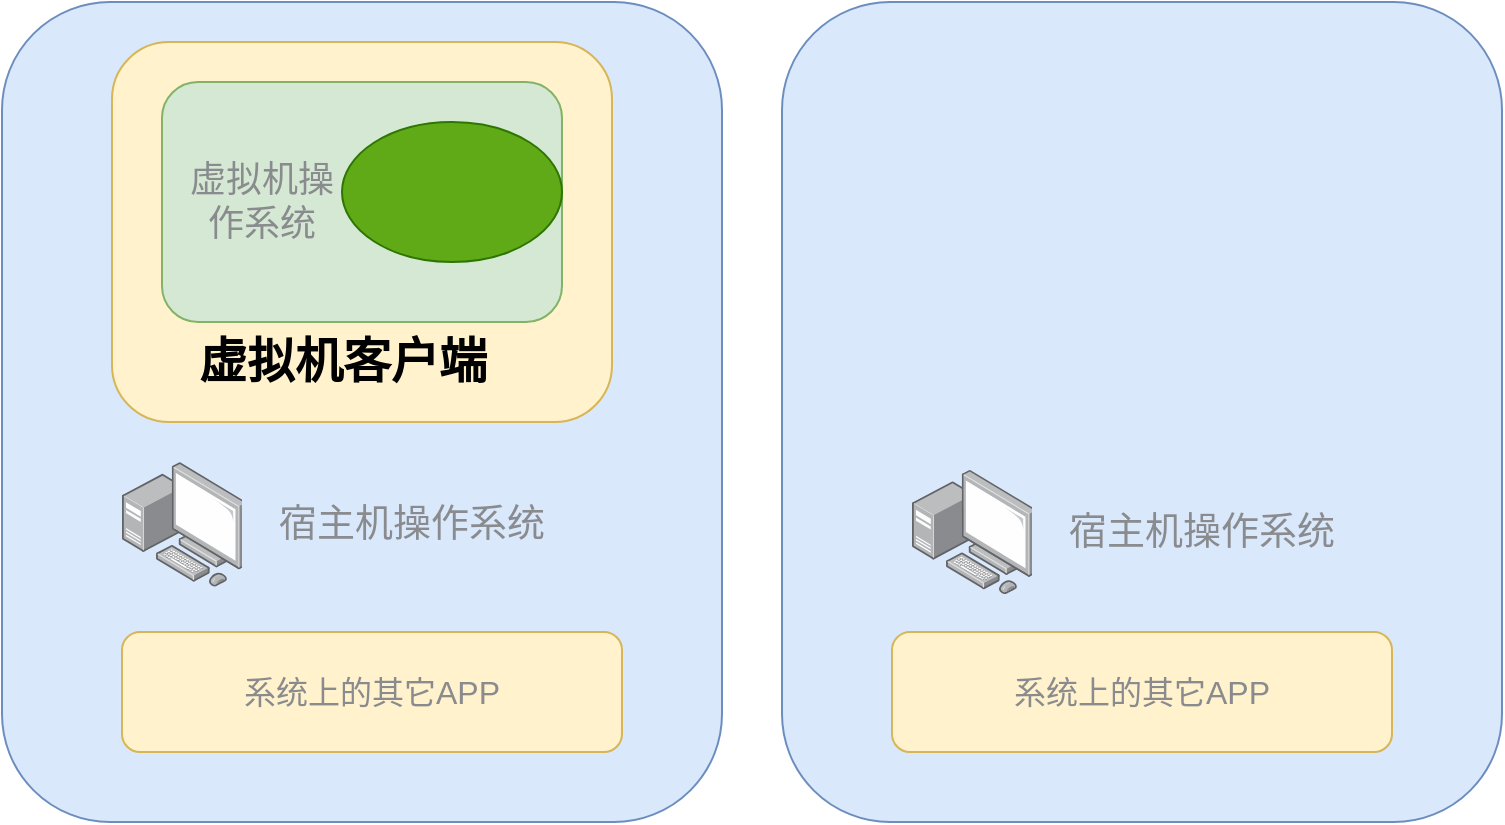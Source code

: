<mxfile version="21.7.5" type="github">
  <diagram name="第 1 页" id="nREvMdjBgM9rCSUrFJfu">
    <mxGraphModel dx="1434" dy="746" grid="1" gridSize="10" guides="1" tooltips="1" connect="1" arrows="1" fold="1" page="1" pageScale="1" pageWidth="827" pageHeight="1169" math="0" shadow="0">
      <root>
        <mxCell id="0" />
        <mxCell id="1" parent="0" />
        <mxCell id="KItG_9hQ2yVDLR2M0uA9-1" value="" style="rounded=1;whiteSpace=wrap;html=1;fillColor=#dae8fc;strokeColor=#6c8ebf;" vertex="1" parent="1">
          <mxGeometry x="40" y="210" width="360" height="410" as="geometry" />
        </mxCell>
        <mxCell id="KItG_9hQ2yVDLR2M0uA9-2" value="" style="rounded=1;whiteSpace=wrap;html=1;fillColor=#dae8fc;strokeColor=#6c8ebf;" vertex="1" parent="1">
          <mxGeometry x="430" y="210" width="360" height="410" as="geometry" />
        </mxCell>
        <mxCell id="KItG_9hQ2yVDLR2M0uA9-3" value="" style="image;points=[];aspect=fixed;html=1;align=center;shadow=0;dashed=0;image=img/lib/allied_telesis/computer_and_terminals/Personal_Computer_with_Server.svg;" vertex="1" parent="1">
          <mxGeometry x="100" y="440" width="62.4" height="62.4" as="geometry" />
        </mxCell>
        <mxCell id="KItG_9hQ2yVDLR2M0uA9-5" value="宿主机操作系统" style="rounded=0;whiteSpace=wrap;html=1;fillColor=#dae8fc;strokeColor=none;fontColor=#898b8e;labelBackgroundColor=none;fontSize=19;direction=south;" vertex="1" parent="1">
          <mxGeometry x="160" y="436.2" width="170" height="70" as="geometry" />
        </mxCell>
        <mxCell id="KItG_9hQ2yVDLR2M0uA9-6" value="" style="image;points=[];aspect=fixed;html=1;align=center;shadow=0;dashed=0;image=img/lib/allied_telesis/computer_and_terminals/Personal_Computer_with_Server.svg;" vertex="1" parent="1">
          <mxGeometry x="495" y="443.8" width="62.4" height="62.4" as="geometry" />
        </mxCell>
        <mxCell id="KItG_9hQ2yVDLR2M0uA9-7" value="宿主机操作系统" style="rounded=0;whiteSpace=wrap;html=1;fillColor=#dae8fc;strokeColor=none;fontColor=#898b8e;labelBackgroundColor=none;fontSize=19;direction=south;" vertex="1" parent="1">
          <mxGeometry x="555" y="440" width="170" height="70" as="geometry" />
        </mxCell>
        <mxCell id="KItG_9hQ2yVDLR2M0uA9-8" value="系统上的其它APP" style="rounded=1;whiteSpace=wrap;html=1;fillColor=#fff2cc;strokeColor=#d6b656;fontSize=16;fontColor=#898b8e;" vertex="1" parent="1">
          <mxGeometry x="100" y="525" width="250" height="60" as="geometry" />
        </mxCell>
        <mxCell id="KItG_9hQ2yVDLR2M0uA9-9" value="系统上的其它APP" style="rounded=1;whiteSpace=wrap;html=1;fillColor=#fff2cc;strokeColor=#d6b656;fontSize=16;fontColor=#898b8e;" vertex="1" parent="1">
          <mxGeometry x="485" y="525" width="250" height="60" as="geometry" />
        </mxCell>
        <mxCell id="KItG_9hQ2yVDLR2M0uA9-10" value="" style="rounded=1;whiteSpace=wrap;html=1;fillColor=#fff2cc;strokeColor=#d6b656;" vertex="1" parent="1">
          <mxGeometry x="95" y="230" width="250" height="190" as="geometry" />
        </mxCell>
        <mxCell id="KItG_9hQ2yVDLR2M0uA9-11" value="虚拟机客户端" style="text;strokeColor=none;fillColor=none;html=1;fontSize=24;fontStyle=1;verticalAlign=middle;align=center;" vertex="1" parent="1">
          <mxGeometry x="110" y="370" width="200" height="40" as="geometry" />
        </mxCell>
        <mxCell id="KItG_9hQ2yVDLR2M0uA9-12" value="" style="rounded=1;whiteSpace=wrap;html=1;fillColor=#d5e8d4;strokeColor=#82b366;" vertex="1" parent="1">
          <mxGeometry x="120" y="250" width="200" height="120" as="geometry" />
        </mxCell>
        <mxCell id="KItG_9hQ2yVDLR2M0uA9-14" value="虚拟机操作系统" style="text;strokeColor=none;fillColor=none;html=1;fontSize=18;fontStyle=0;verticalAlign=middle;align=center;fontColor=#898b8e;whiteSpace=wrap;" vertex="1" parent="1">
          <mxGeometry x="130" y="255" width="80" height="110" as="geometry" />
        </mxCell>
        <mxCell id="KItG_9hQ2yVDLR2M0uA9-16" value="" style="ellipse;whiteSpace=wrap;html=1;fillColor=#60a917;fontColor=#ffffff;strokeColor=#2D7600;" vertex="1" parent="1">
          <mxGeometry x="210" y="270" width="110" height="70" as="geometry" />
        </mxCell>
      </root>
    </mxGraphModel>
  </diagram>
</mxfile>
